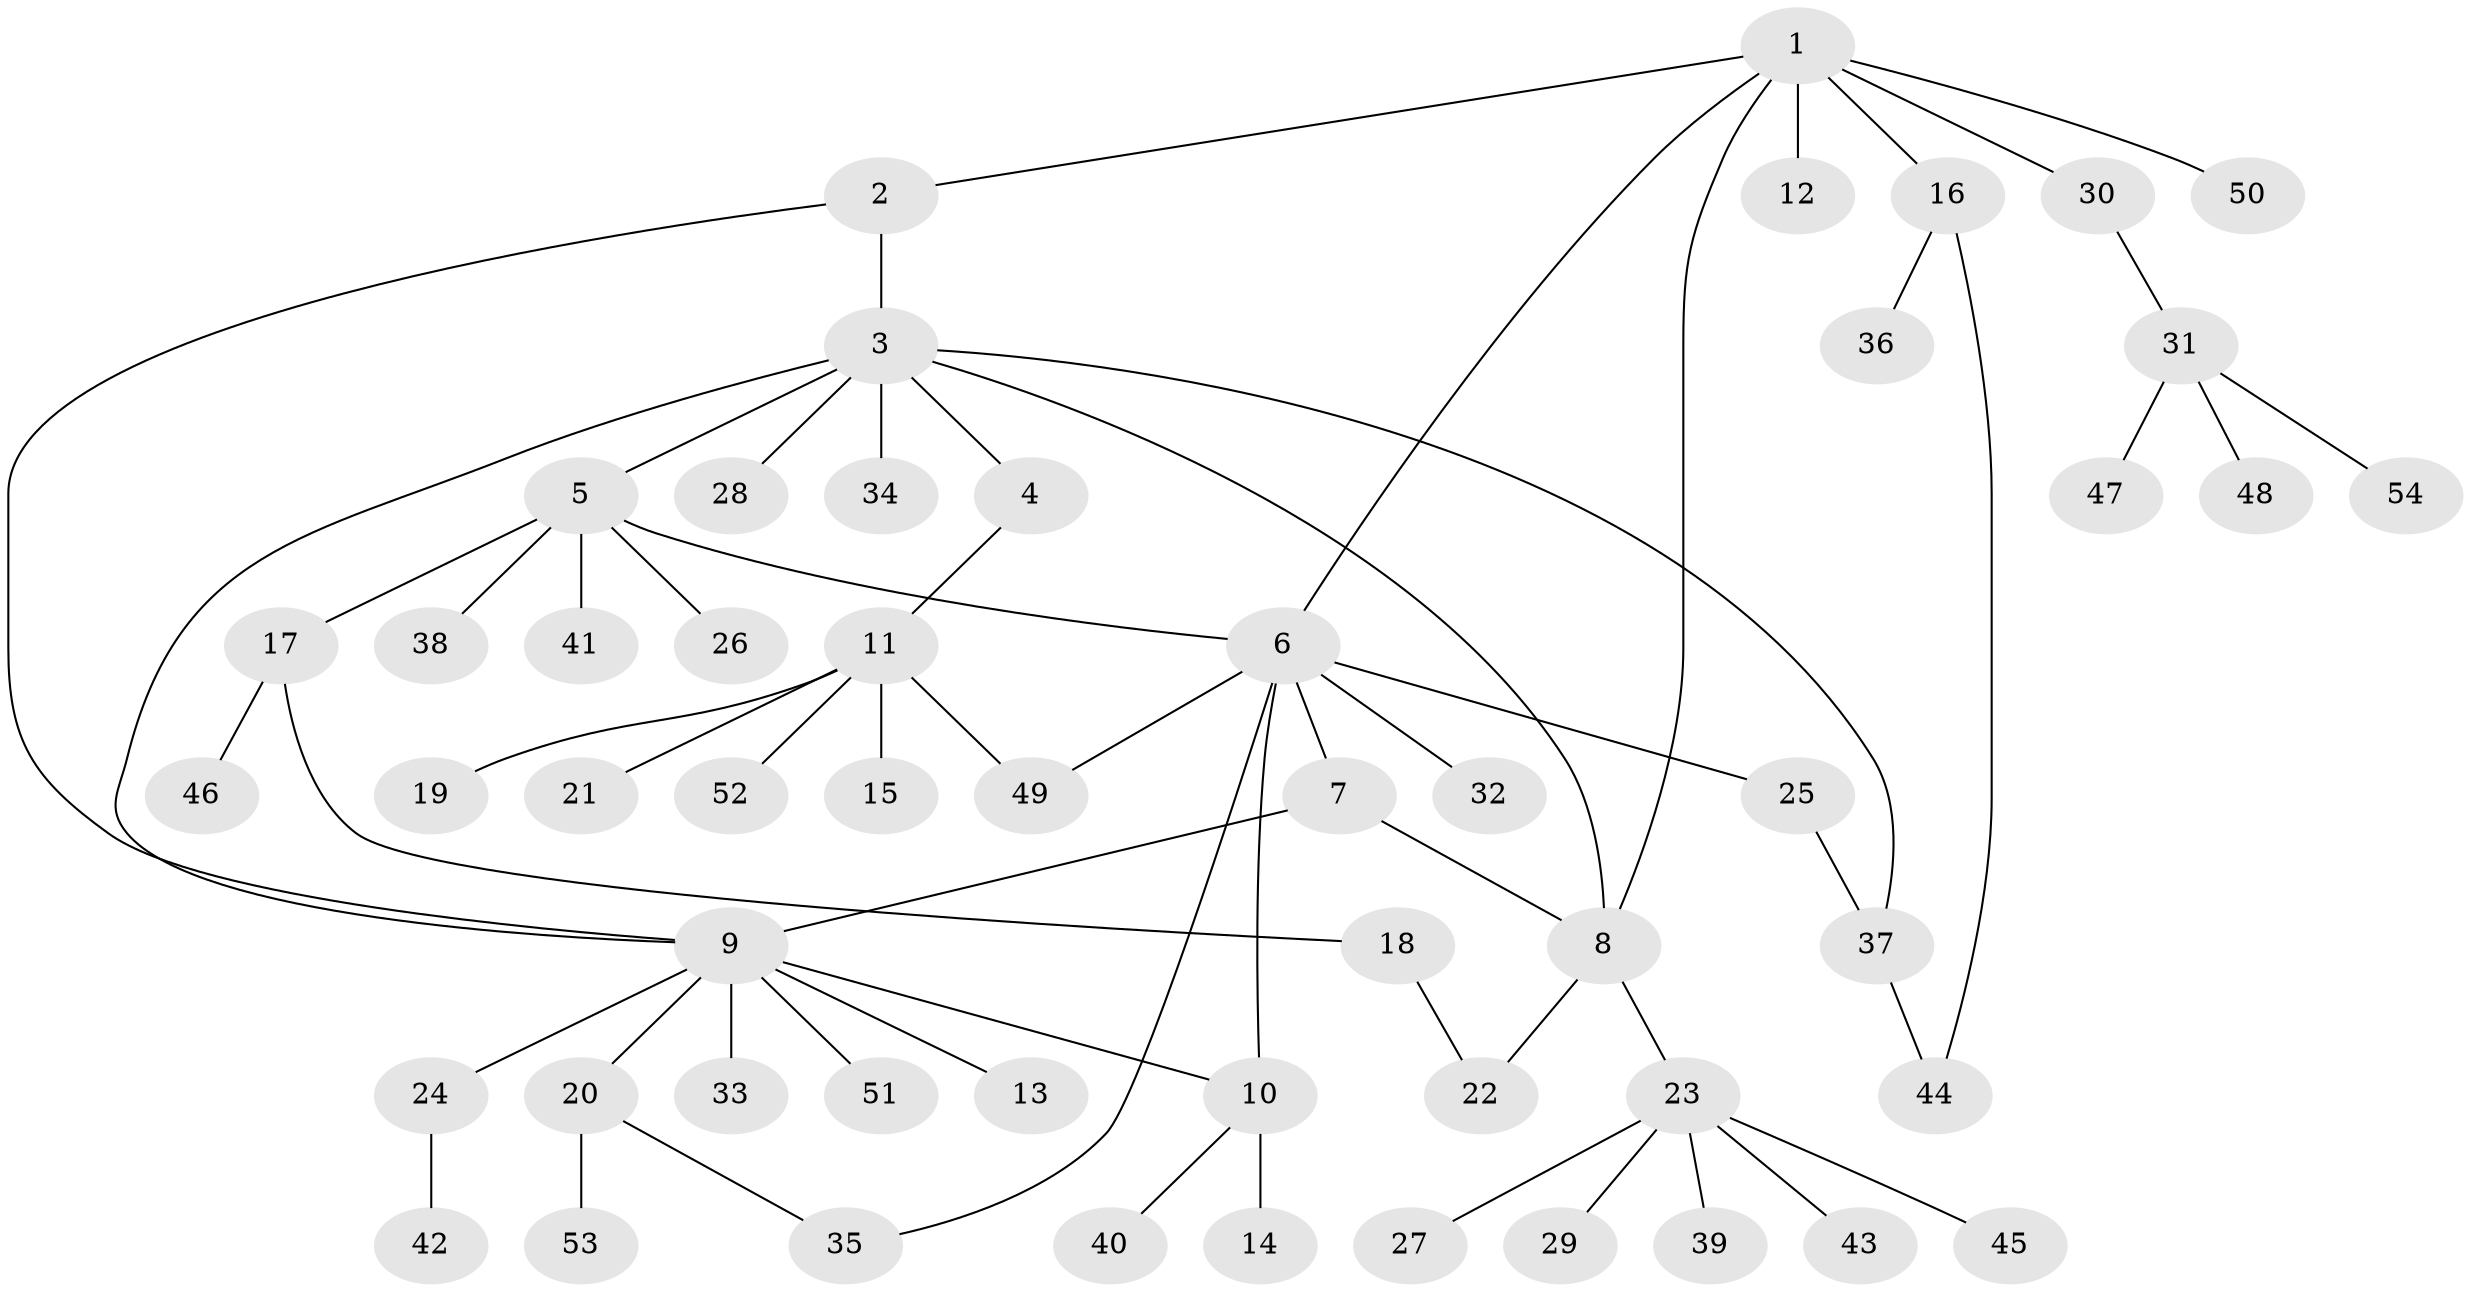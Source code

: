 // Generated by graph-tools (version 1.1) at 2025/50/03/09/25 03:50:36]
// undirected, 54 vertices, 64 edges
graph export_dot {
graph [start="1"]
  node [color=gray90,style=filled];
  1;
  2;
  3;
  4;
  5;
  6;
  7;
  8;
  9;
  10;
  11;
  12;
  13;
  14;
  15;
  16;
  17;
  18;
  19;
  20;
  21;
  22;
  23;
  24;
  25;
  26;
  27;
  28;
  29;
  30;
  31;
  32;
  33;
  34;
  35;
  36;
  37;
  38;
  39;
  40;
  41;
  42;
  43;
  44;
  45;
  46;
  47;
  48;
  49;
  50;
  51;
  52;
  53;
  54;
  1 -- 2;
  1 -- 6;
  1 -- 8;
  1 -- 12;
  1 -- 16;
  1 -- 30;
  1 -- 50;
  2 -- 3;
  2 -- 9;
  3 -- 4;
  3 -- 5;
  3 -- 8;
  3 -- 9;
  3 -- 28;
  3 -- 34;
  3 -- 37;
  4 -- 11;
  5 -- 6;
  5 -- 17;
  5 -- 26;
  5 -- 38;
  5 -- 41;
  6 -- 7;
  6 -- 10;
  6 -- 25;
  6 -- 32;
  6 -- 35;
  6 -- 49;
  7 -- 8;
  7 -- 9;
  8 -- 22;
  8 -- 23;
  9 -- 10;
  9 -- 13;
  9 -- 20;
  9 -- 24;
  9 -- 33;
  9 -- 51;
  10 -- 14;
  10 -- 40;
  11 -- 15;
  11 -- 19;
  11 -- 21;
  11 -- 49;
  11 -- 52;
  16 -- 36;
  16 -- 44;
  17 -- 18;
  17 -- 46;
  18 -- 22;
  20 -- 35;
  20 -- 53;
  23 -- 27;
  23 -- 29;
  23 -- 39;
  23 -- 43;
  23 -- 45;
  24 -- 42;
  25 -- 37;
  30 -- 31;
  31 -- 47;
  31 -- 48;
  31 -- 54;
  37 -- 44;
}
